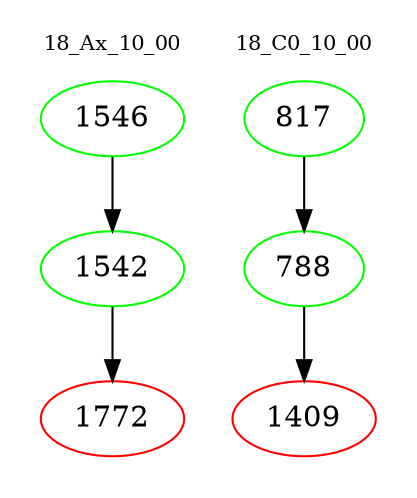 digraph{
subgraph cluster_0 {
color = white
label = "18_Ax_10_00";
fontsize=10;
T0_1546 [label="1546", color="green"]
T0_1546 -> T0_1542 [color="black"]
T0_1542 [label="1542", color="green"]
T0_1542 -> T0_1772 [color="black"]
T0_1772 [label="1772", color="red"]
}
subgraph cluster_1 {
color = white
label = "18_C0_10_00";
fontsize=10;
T1_817 [label="817", color="green"]
T1_817 -> T1_788 [color="black"]
T1_788 [label="788", color="green"]
T1_788 -> T1_1409 [color="black"]
T1_1409 [label="1409", color="red"]
}
}
